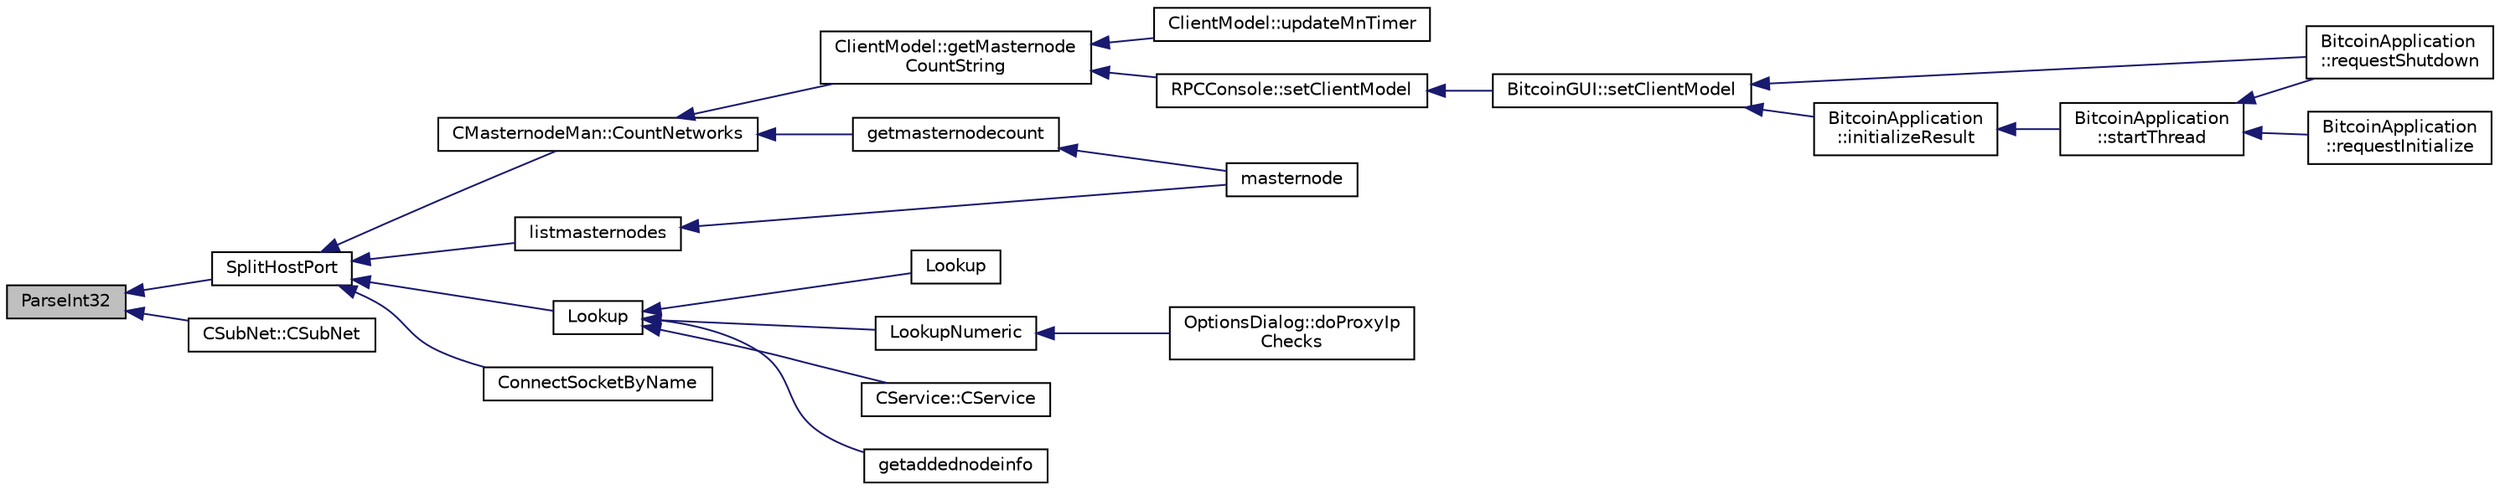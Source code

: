 digraph "ParseInt32"
{
  edge [fontname="Helvetica",fontsize="10",labelfontname="Helvetica",labelfontsize="10"];
  node [fontname="Helvetica",fontsize="10",shape=record];
  rankdir="LR";
  Node237 [label="ParseInt32",height=0.2,width=0.4,color="black", fillcolor="grey75", style="filled", fontcolor="black"];
  Node237 -> Node238 [dir="back",color="midnightblue",fontsize="10",style="solid",fontname="Helvetica"];
  Node238 [label="SplitHostPort",height=0.2,width=0.4,color="black", fillcolor="white", style="filled",URL="$netbase_8h.html#a1b1ce2ba1ffe40785e65ec3ad5a20e79"];
  Node238 -> Node239 [dir="back",color="midnightblue",fontsize="10",style="solid",fontname="Helvetica"];
  Node239 [label="CMasternodeMan::CountNetworks",height=0.2,width=0.4,color="black", fillcolor="white", style="filled",URL="$class_c_masternode_man.html#ad9c856855690a334742d7044c7166a2a"];
  Node239 -> Node240 [dir="back",color="midnightblue",fontsize="10",style="solid",fontname="Helvetica"];
  Node240 [label="ClientModel::getMasternode\lCountString",height=0.2,width=0.4,color="black", fillcolor="white", style="filled",URL="$class_client_model.html#ab8dae86e417c050723fee66420a333ed"];
  Node240 -> Node241 [dir="back",color="midnightblue",fontsize="10",style="solid",fontname="Helvetica"];
  Node241 [label="ClientModel::updateMnTimer",height=0.2,width=0.4,color="black", fillcolor="white", style="filled",URL="$class_client_model.html#a2c343f22834086eb6e6172dbcaf6426c"];
  Node240 -> Node242 [dir="back",color="midnightblue",fontsize="10",style="solid",fontname="Helvetica"];
  Node242 [label="RPCConsole::setClientModel",height=0.2,width=0.4,color="black", fillcolor="white", style="filled",URL="$class_r_p_c_console.html#a355349a33664a07628e9ca22a60f5fa7"];
  Node242 -> Node243 [dir="back",color="midnightblue",fontsize="10",style="solid",fontname="Helvetica"];
  Node243 [label="BitcoinGUI::setClientModel",height=0.2,width=0.4,color="black", fillcolor="white", style="filled",URL="$class_bitcoin_g_u_i.html#a99d71e1f8478ab937ce2522c8d3815e3",tooltip="Set the client model. "];
  Node243 -> Node244 [dir="back",color="midnightblue",fontsize="10",style="solid",fontname="Helvetica"];
  Node244 [label="BitcoinApplication\l::requestShutdown",height=0.2,width=0.4,color="black", fillcolor="white", style="filled",URL="$class_bitcoin_application.html#a37c560d4c04d14a6da151b82caf8888f",tooltip="Request core shutdown. "];
  Node243 -> Node245 [dir="back",color="midnightblue",fontsize="10",style="solid",fontname="Helvetica"];
  Node245 [label="BitcoinApplication\l::initializeResult",height=0.2,width=0.4,color="black", fillcolor="white", style="filled",URL="$class_bitcoin_application.html#aceb08b4063e4fb264cf11cf7f9edd969"];
  Node245 -> Node246 [dir="back",color="midnightblue",fontsize="10",style="solid",fontname="Helvetica"];
  Node246 [label="BitcoinApplication\l::startThread",height=0.2,width=0.4,color="black", fillcolor="white", style="filled",URL="$class_bitcoin_application.html#a61afce9356e452c53ad4c83f5ca19df8"];
  Node246 -> Node247 [dir="back",color="midnightblue",fontsize="10",style="solid",fontname="Helvetica"];
  Node247 [label="BitcoinApplication\l::requestInitialize",height=0.2,width=0.4,color="black", fillcolor="white", style="filled",URL="$class_bitcoin_application.html#ade19c44b87b00b6b19b433caf4c22ba6",tooltip="Request core initialization. "];
  Node246 -> Node244 [dir="back",color="midnightblue",fontsize="10",style="solid",fontname="Helvetica"];
  Node239 -> Node248 [dir="back",color="midnightblue",fontsize="10",style="solid",fontname="Helvetica"];
  Node248 [label="getmasternodecount",height=0.2,width=0.4,color="black", fillcolor="white", style="filled",URL="$rpcmasternode_8cpp.html#af5cafe7e6498c3c5629dfc95bbf8d6cd"];
  Node248 -> Node249 [dir="back",color="midnightblue",fontsize="10",style="solid",fontname="Helvetica"];
  Node249 [label="masternode",height=0.2,width=0.4,color="black", fillcolor="white", style="filled",URL="$rpcmasternode_8cpp.html#a30609e443aeb47c29ed0878d16b1b5e1"];
  Node238 -> Node250 [dir="back",color="midnightblue",fontsize="10",style="solid",fontname="Helvetica"];
  Node250 [label="Lookup",height=0.2,width=0.4,color="black", fillcolor="white", style="filled",URL="$netbase_8h.html#ac025429411c7622b9781b0e5ecfb9bc2"];
  Node250 -> Node251 [dir="back",color="midnightblue",fontsize="10",style="solid",fontname="Helvetica"];
  Node251 [label="Lookup",height=0.2,width=0.4,color="black", fillcolor="white", style="filled",URL="$netbase_8h.html#a8e970007e4314e4cefa5895944ed74d8"];
  Node250 -> Node252 [dir="back",color="midnightblue",fontsize="10",style="solid",fontname="Helvetica"];
  Node252 [label="LookupNumeric",height=0.2,width=0.4,color="black", fillcolor="white", style="filled",URL="$netbase_8h.html#a5b18d70f02be9dc489da605ff487cc66"];
  Node252 -> Node253 [dir="back",color="midnightblue",fontsize="10",style="solid",fontname="Helvetica"];
  Node253 [label="OptionsDialog::doProxyIp\lChecks",height=0.2,width=0.4,color="black", fillcolor="white", style="filled",URL="$class_options_dialog.html#ad0881b054b041e080a7cca8a0601651e"];
  Node250 -> Node254 [dir="back",color="midnightblue",fontsize="10",style="solid",fontname="Helvetica"];
  Node254 [label="CService::CService",height=0.2,width=0.4,color="black", fillcolor="white", style="filled",URL="$class_c_service.html#ab8f5f4ae4e99a4edad8ba48642e36137"];
  Node250 -> Node255 [dir="back",color="midnightblue",fontsize="10",style="solid",fontname="Helvetica"];
  Node255 [label="getaddednodeinfo",height=0.2,width=0.4,color="black", fillcolor="white", style="filled",URL="$rpcnet_8cpp.html#a2a6994d3b180c8e9ce81e0da65a41bb3"];
  Node238 -> Node256 [dir="back",color="midnightblue",fontsize="10",style="solid",fontname="Helvetica"];
  Node256 [label="ConnectSocketByName",height=0.2,width=0.4,color="black", fillcolor="white", style="filled",URL="$netbase_8h.html#a5cd6bfa35cfe703de2218401c49922a7"];
  Node238 -> Node257 [dir="back",color="midnightblue",fontsize="10",style="solid",fontname="Helvetica"];
  Node257 [label="listmasternodes",height=0.2,width=0.4,color="black", fillcolor="white", style="filled",URL="$rpcmasternode_8cpp.html#a7670cc32a8bffbd99760becd8d33357a"];
  Node257 -> Node249 [dir="back",color="midnightblue",fontsize="10",style="solid",fontname="Helvetica"];
  Node237 -> Node258 [dir="back",color="midnightblue",fontsize="10",style="solid",fontname="Helvetica"];
  Node258 [label="CSubNet::CSubNet",height=0.2,width=0.4,color="black", fillcolor="white", style="filled",URL="$class_c_sub_net.html#a6e8cd7a5e46e93d3ad62896dcb5a5a78"];
}
